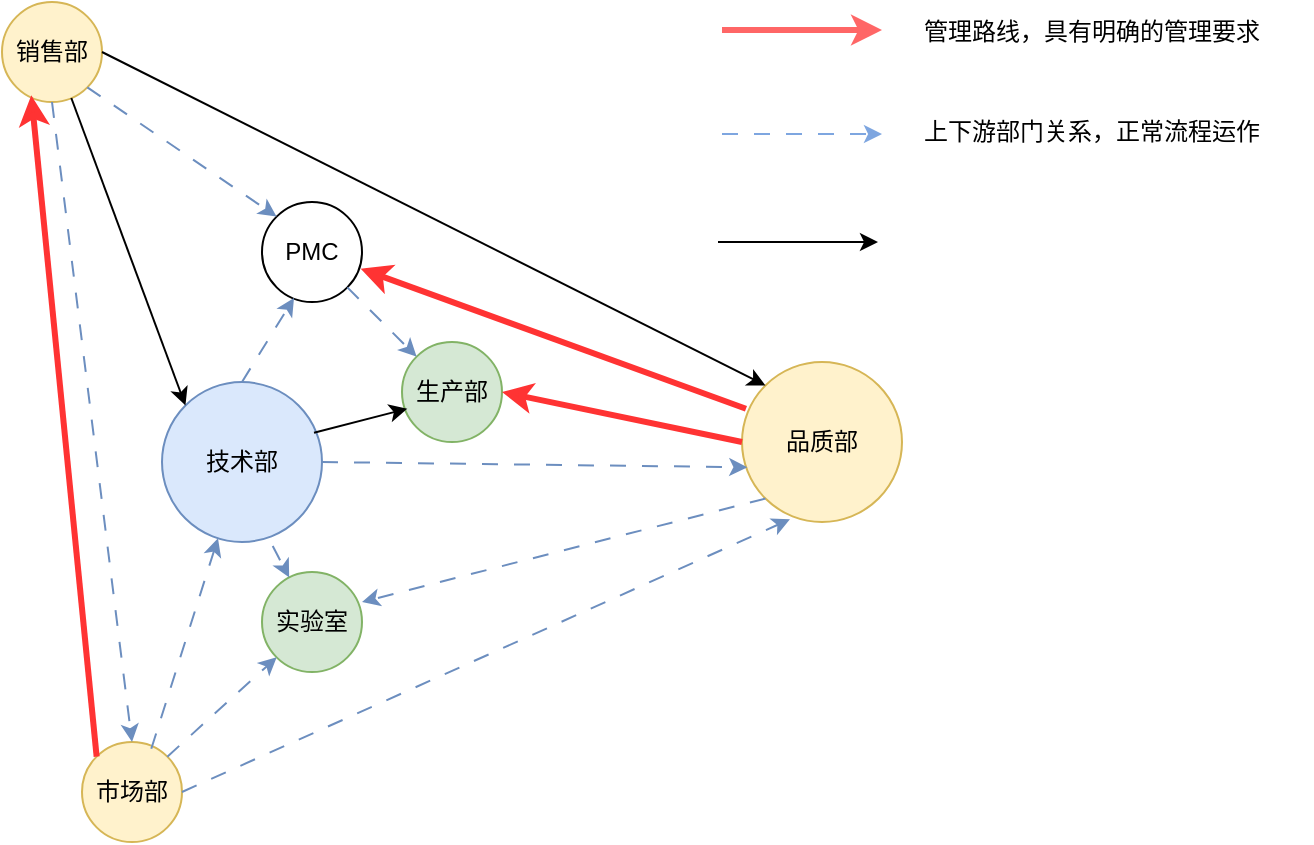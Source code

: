 <mxfile version="24.8.3">
  <diagram name="第 1 页" id="4eaiGVYQY4k5Odblb4tD">
    <mxGraphModel dx="786" dy="463" grid="1" gridSize="10" guides="1" tooltips="1" connect="1" arrows="1" fold="1" page="1" pageScale="1" pageWidth="827" pageHeight="1169" math="0" shadow="0">
      <root>
        <mxCell id="0" />
        <mxCell id="1" parent="0" />
        <mxCell id="DFCF4VllEUapkSiBIov2-5" value="销售部" style="ellipse;whiteSpace=wrap;html=1;aspect=fixed;fillColor=#fff2cc;strokeColor=#d6b656;" vertex="1" parent="1">
          <mxGeometry x="80" y="250" width="50" height="50" as="geometry" />
        </mxCell>
        <mxCell id="DFCF4VllEUapkSiBIov2-6" value="技术部" style="ellipse;whiteSpace=wrap;html=1;aspect=fixed;fillColor=#dae8fc;strokeColor=#6c8ebf;" vertex="1" parent="1">
          <mxGeometry x="160" y="440" width="80" height="80" as="geometry" />
        </mxCell>
        <mxCell id="DFCF4VllEUapkSiBIov2-7" value="实验室" style="ellipse;whiteSpace=wrap;html=1;aspect=fixed;fillColor=#d5e8d4;strokeColor=#82b366;" vertex="1" parent="1">
          <mxGeometry x="210" y="535" width="50" height="50" as="geometry" />
        </mxCell>
        <mxCell id="DFCF4VllEUapkSiBIov2-8" value="市场部" style="ellipse;whiteSpace=wrap;html=1;aspect=fixed;fillColor=#fff2cc;strokeColor=#d6b656;" vertex="1" parent="1">
          <mxGeometry x="120" y="620" width="50" height="50" as="geometry" />
        </mxCell>
        <mxCell id="DFCF4VllEUapkSiBIov2-9" value="生产部" style="ellipse;whiteSpace=wrap;html=1;aspect=fixed;fillColor=#d5e8d4;strokeColor=#82b366;" vertex="1" parent="1">
          <mxGeometry x="280" y="420" width="50" height="50" as="geometry" />
        </mxCell>
        <mxCell id="DFCF4VllEUapkSiBIov2-10" value="品质部" style="ellipse;whiteSpace=wrap;html=1;aspect=fixed;fillColor=#fff2cc;strokeColor=#d6b656;" vertex="1" parent="1">
          <mxGeometry x="450" y="430" width="80" height="80" as="geometry" />
        </mxCell>
        <mxCell id="DFCF4VllEUapkSiBIov2-11" value="PMC" style="ellipse;whiteSpace=wrap;html=1;aspect=fixed;" vertex="1" parent="1">
          <mxGeometry x="210" y="350" width="50" height="50" as="geometry" />
        </mxCell>
        <mxCell id="DFCF4VllEUapkSiBIov2-12" value="" style="endArrow=classic;html=1;rounded=0;exitX=0.693;exitY=0.96;exitDx=0;exitDy=0;exitPerimeter=0;entryX=0;entryY=0;entryDx=0;entryDy=0;" edge="1" parent="1" source="DFCF4VllEUapkSiBIov2-5" target="DFCF4VllEUapkSiBIov2-6">
          <mxGeometry width="50" height="50" relative="1" as="geometry">
            <mxPoint x="380" y="470" as="sourcePoint" />
            <mxPoint x="430" y="420" as="targetPoint" />
          </mxGeometry>
        </mxCell>
        <mxCell id="DFCF4VllEUapkSiBIov2-17" value="" style="endArrow=classic;html=1;rounded=0;entryX=0;entryY=0;entryDx=0;entryDy=0;exitX=1;exitY=0.5;exitDx=0;exitDy=0;" edge="1" parent="1" source="DFCF4VllEUapkSiBIov2-5" target="DFCF4VllEUapkSiBIov2-10">
          <mxGeometry width="50" height="50" relative="1" as="geometry">
            <mxPoint x="200" y="320" as="sourcePoint" />
            <mxPoint x="280" y="290" as="targetPoint" />
          </mxGeometry>
        </mxCell>
        <mxCell id="DFCF4VllEUapkSiBIov2-23" value="" style="endArrow=classic;html=1;rounded=0;entryX=0.053;entryY=0.667;entryDx=0;entryDy=0;exitX=0.95;exitY=0.317;exitDx=0;exitDy=0;exitPerimeter=0;entryPerimeter=0;" edge="1" parent="1" source="DFCF4VllEUapkSiBIov2-6" target="DFCF4VllEUapkSiBIov2-9">
          <mxGeometry width="50" height="50" relative="1" as="geometry">
            <mxPoint x="250" y="490" as="sourcePoint" />
            <mxPoint x="330" y="460" as="targetPoint" />
          </mxGeometry>
        </mxCell>
        <mxCell id="DFCF4VllEUapkSiBIov2-24" value="" style="endArrow=classic;html=1;rounded=0;entryX=0.033;entryY=0.658;entryDx=0;entryDy=0;exitX=1;exitY=0.5;exitDx=0;exitDy=0;entryPerimeter=0;dashed=1;dashPattern=8 8;fillColor=#dae8fc;strokeColor=#6c8ebf;" edge="1" parent="1" source="DFCF4VllEUapkSiBIov2-6" target="DFCF4VllEUapkSiBIov2-10">
          <mxGeometry width="50" height="50" relative="1" as="geometry">
            <mxPoint x="260" y="510" as="sourcePoint" />
            <mxPoint x="340" y="480" as="targetPoint" />
          </mxGeometry>
        </mxCell>
        <mxCell id="DFCF4VllEUapkSiBIov2-27" value="" style="endArrow=classic;html=1;rounded=0;exitX=0;exitY=0.5;exitDx=0;exitDy=0;entryX=1;entryY=0.5;entryDx=0;entryDy=0;strokeWidth=3;strokeColor=#FF3333;" edge="1" parent="1" source="DFCF4VllEUapkSiBIov2-10" target="DFCF4VllEUapkSiBIov2-9">
          <mxGeometry width="50" height="50" relative="1" as="geometry">
            <mxPoint x="260" y="420" as="sourcePoint" />
            <mxPoint x="340" y="390" as="targetPoint" />
          </mxGeometry>
        </mxCell>
        <mxCell id="DFCF4VllEUapkSiBIov2-28" value="" style="endArrow=classic;html=1;rounded=0;entryX=0.987;entryY=0.667;entryDx=0;entryDy=0;entryPerimeter=0;exitX=0.025;exitY=0.292;exitDx=0;exitDy=0;exitPerimeter=0;strokeWidth=3;strokeColor=#FF3333;" edge="1" parent="1" source="DFCF4VllEUapkSiBIov2-10" target="DFCF4VllEUapkSiBIov2-11">
          <mxGeometry width="50" height="50" relative="1" as="geometry">
            <mxPoint x="270" y="430" as="sourcePoint" />
            <mxPoint x="350" y="400" as="targetPoint" />
          </mxGeometry>
        </mxCell>
        <mxCell id="DFCF4VllEUapkSiBIov2-29" value="" style="endArrow=classic;html=1;rounded=0;exitX=0;exitY=1;exitDx=0;exitDy=0;dashed=1;dashPattern=8 8;fillColor=#dae8fc;strokeColor=#6c8ebf;" edge="1" parent="1" source="DFCF4VllEUapkSiBIov2-10">
          <mxGeometry width="50" height="50" relative="1" as="geometry">
            <mxPoint x="280" y="440" as="sourcePoint" />
            <mxPoint x="260" y="550" as="targetPoint" />
          </mxGeometry>
        </mxCell>
        <mxCell id="DFCF4VllEUapkSiBIov2-32" value="" style="endArrow=classic;html=1;rounded=0;entryX=0.32;entryY=0.96;entryDx=0;entryDy=0;entryPerimeter=0;exitX=0.5;exitY=0;exitDx=0;exitDy=0;dashed=1;dashPattern=8 8;fillColor=#dae8fc;strokeColor=#6c8ebf;" edge="1" parent="1" source="DFCF4VllEUapkSiBIov2-6" target="DFCF4VllEUapkSiBIov2-11">
          <mxGeometry width="50" height="50" relative="1" as="geometry">
            <mxPoint x="300" y="460" as="sourcePoint" />
            <mxPoint x="380" y="430" as="targetPoint" />
          </mxGeometry>
        </mxCell>
        <mxCell id="DFCF4VllEUapkSiBIov2-33" value="" style="endArrow=classic;html=1;rounded=0;exitX=1;exitY=1;exitDx=0;exitDy=0;entryX=0;entryY=0;entryDx=0;entryDy=0;dashed=1;dashPattern=8 8;fillColor=#dae8fc;strokeColor=#6c8ebf;" edge="1" parent="1" source="DFCF4VllEUapkSiBIov2-5" target="DFCF4VllEUapkSiBIov2-11">
          <mxGeometry width="50" height="50" relative="1" as="geometry">
            <mxPoint x="310" y="470" as="sourcePoint" />
            <mxPoint x="390" y="440" as="targetPoint" />
          </mxGeometry>
        </mxCell>
        <mxCell id="DFCF4VllEUapkSiBIov2-34" value="" style="endArrow=classic;html=1;rounded=0;entryX=0;entryY=1;entryDx=0;entryDy=0;exitX=1;exitY=0;exitDx=0;exitDy=0;dashed=1;dashPattern=8 8;fillColor=#dae8fc;strokeColor=#6c8ebf;" edge="1" parent="1" source="DFCF4VllEUapkSiBIov2-8" target="DFCF4VllEUapkSiBIov2-7">
          <mxGeometry width="50" height="50" relative="1" as="geometry">
            <mxPoint x="190" y="620" as="sourcePoint" />
            <mxPoint x="240" y="570" as="targetPoint" />
          </mxGeometry>
        </mxCell>
        <mxCell id="DFCF4VllEUapkSiBIov2-36" value="" style="endArrow=classic;html=1;rounded=0;entryX=0.3;entryY=0.983;entryDx=0;entryDy=0;entryPerimeter=0;exitX=1;exitY=0.5;exitDx=0;exitDy=0;dashed=1;dashPattern=8 8;fillColor=#dae8fc;strokeColor=#6c8ebf;" edge="1" parent="1" source="DFCF4VllEUapkSiBIov2-8" target="DFCF4VllEUapkSiBIov2-10">
          <mxGeometry width="50" height="50" relative="1" as="geometry">
            <mxPoint x="200" y="630" as="sourcePoint" />
            <mxPoint x="280" y="600" as="targetPoint" />
          </mxGeometry>
        </mxCell>
        <mxCell id="DFCF4VllEUapkSiBIov2-37" value="" style="endArrow=classic;html=1;rounded=0;entryX=0.5;entryY=0;entryDx=0;entryDy=0;exitX=0.5;exitY=1;exitDx=0;exitDy=0;dashed=1;dashPattern=8 8;fillColor=#dae8fc;strokeColor=#6c8ebf;" edge="1" parent="1" source="DFCF4VllEUapkSiBIov2-5" target="DFCF4VllEUapkSiBIov2-8">
          <mxGeometry width="50" height="50" relative="1" as="geometry">
            <mxPoint x="130" y="310" as="sourcePoint" />
            <mxPoint x="410" y="460" as="targetPoint" />
          </mxGeometry>
        </mxCell>
        <mxCell id="DFCF4VllEUapkSiBIov2-38" value="" style="endArrow=classic;html=1;rounded=0;exitX=0.693;exitY=0.067;exitDx=0;exitDy=0;exitPerimeter=0;fillColor=#dae8fc;strokeColor=#6c8ebf;dashed=1;dashPattern=8 8;" edge="1" parent="1" source="DFCF4VllEUapkSiBIov2-8" target="DFCF4VllEUapkSiBIov2-6">
          <mxGeometry width="50" height="50" relative="1" as="geometry">
            <mxPoint x="340" y="500" as="sourcePoint" />
            <mxPoint x="420" y="470" as="targetPoint" />
          </mxGeometry>
        </mxCell>
        <mxCell id="DFCF4VllEUapkSiBIov2-39" value="" style="endArrow=classic;html=1;rounded=0;entryX=0;entryY=0;entryDx=0;entryDy=0;exitX=1;exitY=1;exitDx=0;exitDy=0;dashed=1;dashPattern=8 8;fillColor=#dae8fc;strokeColor=#6c8ebf;" edge="1" parent="1" source="DFCF4VllEUapkSiBIov2-11" target="DFCF4VllEUapkSiBIov2-9">
          <mxGeometry width="50" height="50" relative="1" as="geometry">
            <mxPoint x="250" y="400" as="sourcePoint" />
            <mxPoint x="430" y="480" as="targetPoint" />
          </mxGeometry>
        </mxCell>
        <mxCell id="DFCF4VllEUapkSiBIov2-40" value="" style="endArrow=classic;html=1;rounded=0;exitX=0;exitY=0;exitDx=0;exitDy=0;entryX=0.293;entryY=0.933;entryDx=0;entryDy=0;entryPerimeter=0;strokeWidth=3;strokeColor=#FF3333;" edge="1" parent="1" source="DFCF4VllEUapkSiBIov2-8" target="DFCF4VllEUapkSiBIov2-5">
          <mxGeometry width="50" height="50" relative="1" as="geometry">
            <mxPoint x="360" y="520" as="sourcePoint" />
            <mxPoint x="440" y="490" as="targetPoint" />
          </mxGeometry>
        </mxCell>
        <mxCell id="DFCF4VllEUapkSiBIov2-41" value="" style="endArrow=classic;html=1;rounded=0;exitX=0.692;exitY=1.025;exitDx=0;exitDy=0;dashed=1;dashPattern=8 8;fillColor=#dae8fc;strokeColor=#6c8ebf;exitPerimeter=0;" edge="1" parent="1" source="DFCF4VllEUapkSiBIov2-6" target="DFCF4VllEUapkSiBIov2-7">
          <mxGeometry width="50" height="50" relative="1" as="geometry">
            <mxPoint x="210" y="450" as="sourcePoint" />
            <mxPoint x="236" y="408" as="targetPoint" />
          </mxGeometry>
        </mxCell>
        <mxCell id="DFCF4VllEUapkSiBIov2-42" value="" style="endArrow=classic;html=1;rounded=0;strokeColor=#FF6666;strokeWidth=3;" edge="1" parent="1">
          <mxGeometry width="50" height="50" relative="1" as="geometry">
            <mxPoint x="440" y="264" as="sourcePoint" />
            <mxPoint x="520" y="264" as="targetPoint" />
          </mxGeometry>
        </mxCell>
        <mxCell id="DFCF4VllEUapkSiBIov2-43" value="" style="endArrow=classic;html=1;rounded=0;dashed=1;dashPattern=8 8;strokeColor=#7EA6E0;" edge="1" parent="1">
          <mxGeometry width="50" height="50" relative="1" as="geometry">
            <mxPoint x="440" y="316" as="sourcePoint" />
            <mxPoint x="520" y="316" as="targetPoint" />
          </mxGeometry>
        </mxCell>
        <mxCell id="DFCF4VllEUapkSiBIov2-44" value="" style="endArrow=classic;html=1;rounded=0;" edge="1" parent="1">
          <mxGeometry width="50" height="50" relative="1" as="geometry">
            <mxPoint x="438" y="370" as="sourcePoint" />
            <mxPoint x="518" y="370" as="targetPoint" />
          </mxGeometry>
        </mxCell>
        <mxCell id="DFCF4VllEUapkSiBIov2-45" value="管理路线，具有明确的管理要求" style="text;html=1;align=center;verticalAlign=middle;whiteSpace=wrap;rounded=0;" vertex="1" parent="1">
          <mxGeometry x="540" y="250" width="170" height="30" as="geometry" />
        </mxCell>
        <mxCell id="DFCF4VllEUapkSiBIov2-48" value="上下游部门关系，正常流程运作" style="text;html=1;align=center;verticalAlign=middle;whiteSpace=wrap;rounded=0;" vertex="1" parent="1">
          <mxGeometry x="515" y="300" width="220" height="30" as="geometry" />
        </mxCell>
      </root>
    </mxGraphModel>
  </diagram>
</mxfile>
